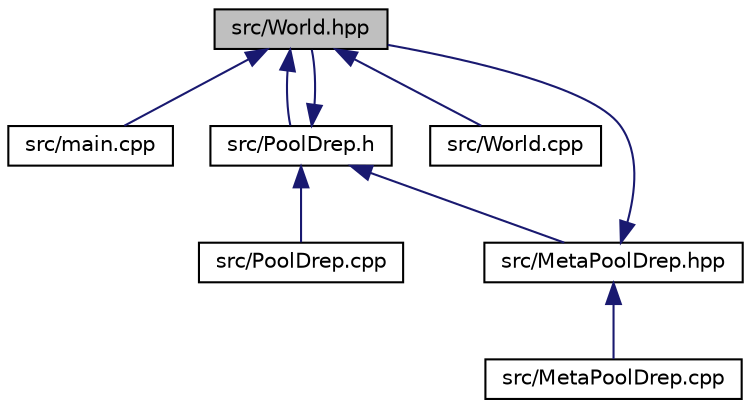 digraph "src/World.hpp"
{
  edge [fontname="Helvetica",fontsize="10",labelfontname="Helvetica",labelfontsize="10"];
  node [fontname="Helvetica",fontsize="10",shape=record];
  Node7 [label="src/World.hpp",height=0.2,width=0.4,color="black", fillcolor="grey75", style="filled", fontcolor="black"];
  Node7 -> Node8 [dir="back",color="midnightblue",fontsize="10",style="solid"];
  Node8 [label="src/main.cpp",height=0.2,width=0.4,color="black", fillcolor="white", style="filled",URL="$main_8cpp.html",tooltip="Model Wright-Fisher, Sickle Cell Anemia, Selection & Mutation. "];
  Node7 -> Node9 [dir="back",color="midnightblue",fontsize="10",style="solid"];
  Node9 [label="src/PoolDrep.h",height=0.2,width=0.4,color="black", fillcolor="white", style="filled",URL="$_pool_drep_8h.html",tooltip="Generates a pool of alleles using the sickle cell anemia. This is class inherits of pool and uses the..."];
  Node9 -> Node10 [dir="back",color="midnightblue",fontsize="10",style="solid"];
  Node10 [label="src/MetaPoolDrep.hpp",height=0.2,width=0.4,color="black", fillcolor="white", style="filled",URL="$_meta_pool_drep_8hpp.html",tooltip="A Pool of Drepanocitose Pools. "];
  Node10 -> Node7 [dir="back",color="midnightblue",fontsize="10",style="solid"];
  Node10 -> Node11 [dir="back",color="midnightblue",fontsize="10",style="solid"];
  Node11 [label="src/MetaPoolDrep.cpp",height=0.2,width=0.4,color="black", fillcolor="white", style="filled",URL="$_meta_pool_drep_8cpp.html",tooltip="description MetapoolDrep: We have chosen not to use pointers on Pools which would have alowed us to r..."];
  Node9 -> Node7 [dir="back",color="midnightblue",fontsize="10",style="solid"];
  Node9 -> Node12 [dir="back",color="midnightblue",fontsize="10",style="solid"];
  Node12 [label="src/PoolDrep.cpp",height=0.2,width=0.4,color="black", fillcolor="white", style="filled",URL="$_pool_drep_8cpp.html",tooltip="description pool c "];
  Node7 -> Node13 [dir="back",color="midnightblue",fontsize="10",style="solid"];
  Node13 [label="src/World.cpp",height=0.2,width=0.4,color="black", fillcolor="white", style="filled",URL="$_world_8cpp.html",tooltip="description pool "];
}
